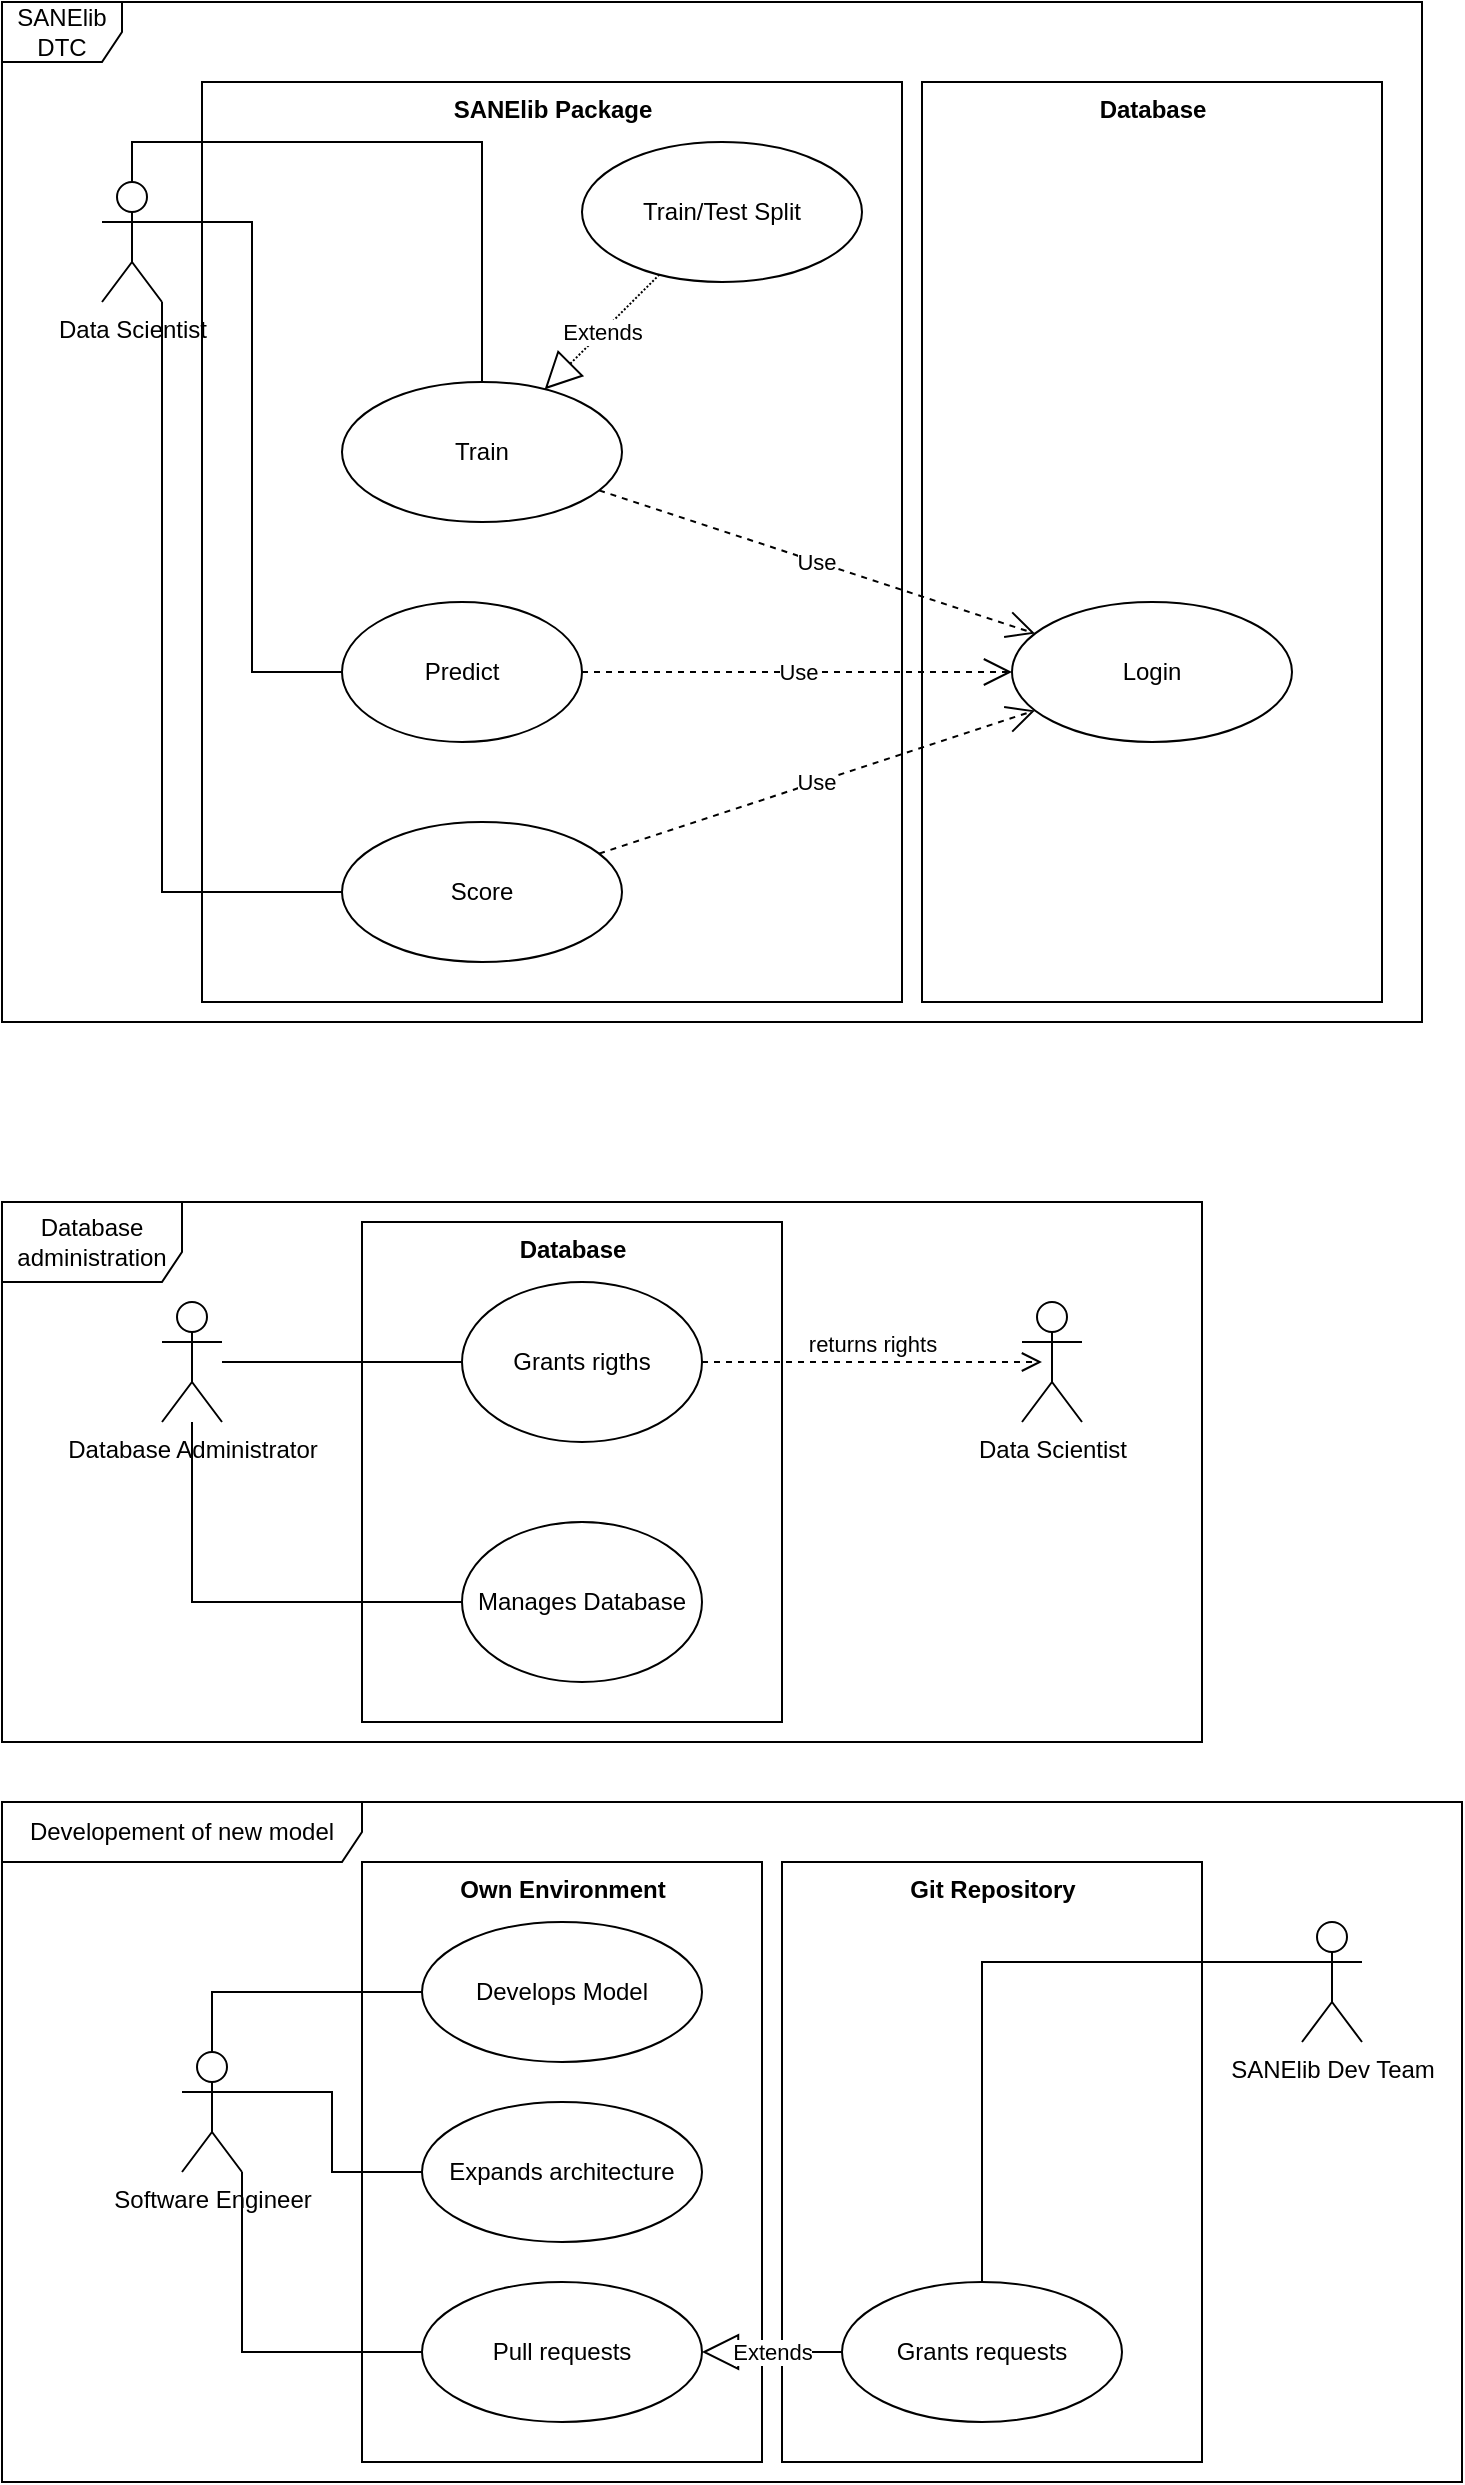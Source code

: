 <mxfile version="14.4.9" type="github">
  <diagram id="nkPKvmHnwkxYXrD0md_3" name="Page-1">
    <mxGraphModel dx="875" dy="683" grid="1" gridSize="10" guides="1" tooltips="1" connect="1" arrows="1" fold="1" page="1" pageScale="1" pageWidth="827" pageHeight="1169" math="0" shadow="0">
      <root>
        <mxCell id="0" />
        <mxCell id="1" parent="0" />
        <mxCell id="0H6CYzsqwwpuN_xPtlE3-65" value="Developement of new model" style="shape=umlFrame;whiteSpace=wrap;html=1;width=180;height=30;" vertex="1" parent="1">
          <mxGeometry x="30" y="920" width="730" height="340" as="geometry" />
        </mxCell>
        <mxCell id="0H6CYzsqwwpuN_xPtlE3-73" value="Git Repository" style="html=1;fontStyle=1;verticalAlign=top;" vertex="1" parent="1">
          <mxGeometry x="420" y="950" width="210" height="300" as="geometry" />
        </mxCell>
        <mxCell id="0H6CYzsqwwpuN_xPtlE3-72" value="Own Environment" style="html=1;fontStyle=1;verticalAlign=top;" vertex="1" parent="1">
          <mxGeometry x="210" y="950" width="200" height="300" as="geometry" />
        </mxCell>
        <mxCell id="0H6CYzsqwwpuN_xPtlE3-48" value="Database administration" style="shape=umlFrame;whiteSpace=wrap;html=1;width=90;height=40;" vertex="1" parent="1">
          <mxGeometry x="30" y="620" width="600" height="270" as="geometry" />
        </mxCell>
        <mxCell id="0H6CYzsqwwpuN_xPtlE3-71" value="Database" style="html=1;fontStyle=1;verticalAlign=top;" vertex="1" parent="1">
          <mxGeometry x="210" y="630" width="210" height="250" as="geometry" />
        </mxCell>
        <mxCell id="0H6CYzsqwwpuN_xPtlE3-69" value="Database" style="html=1;fontStyle=1;verticalAlign=top;" vertex="1" parent="1">
          <mxGeometry x="490" y="60" width="230" height="460" as="geometry" />
        </mxCell>
        <mxCell id="0H6CYzsqwwpuN_xPtlE3-20" value="SANElib DTC" style="shape=umlFrame;whiteSpace=wrap;html=1;" vertex="1" parent="1">
          <mxGeometry x="30" y="20" width="710" height="510" as="geometry" />
        </mxCell>
        <mxCell id="0H6CYzsqwwpuN_xPtlE3-67" value="SANElib Package" style="html=1;fontStyle=1;verticalAlign=top;" vertex="1" parent="1">
          <mxGeometry x="130" y="60" width="350" height="460" as="geometry" />
        </mxCell>
        <mxCell id="0H6CYzsqwwpuN_xPtlE3-17" style="edgeStyle=orthogonalEdgeStyle;rounded=0;orthogonalLoop=1;jettySize=auto;html=1;exitX=0.5;exitY=0;exitDx=0;exitDy=0;exitPerimeter=0;endArrow=none;endFill=0;" edge="1" parent="1" source="0H6CYzsqwwpuN_xPtlE3-1" target="0H6CYzsqwwpuN_xPtlE3-2">
          <mxGeometry relative="1" as="geometry" />
        </mxCell>
        <mxCell id="0H6CYzsqwwpuN_xPtlE3-18" style="edgeStyle=orthogonalEdgeStyle;rounded=0;orthogonalLoop=1;jettySize=auto;html=1;exitX=1;exitY=0.333;exitDx=0;exitDy=0;exitPerimeter=0;entryX=0;entryY=0.5;entryDx=0;entryDy=0;endArrow=none;endFill=0;" edge="1" parent="1" source="0H6CYzsqwwpuN_xPtlE3-1" target="0H6CYzsqwwpuN_xPtlE3-5">
          <mxGeometry relative="1" as="geometry" />
        </mxCell>
        <mxCell id="0H6CYzsqwwpuN_xPtlE3-19" style="edgeStyle=orthogonalEdgeStyle;rounded=0;orthogonalLoop=1;jettySize=auto;html=1;exitX=1;exitY=1;exitDx=0;exitDy=0;exitPerimeter=0;entryX=0;entryY=0.5;entryDx=0;entryDy=0;endArrow=none;endFill=0;" edge="1" parent="1" source="0H6CYzsqwwpuN_xPtlE3-1" target="0H6CYzsqwwpuN_xPtlE3-6">
          <mxGeometry relative="1" as="geometry" />
        </mxCell>
        <mxCell id="0H6CYzsqwwpuN_xPtlE3-1" value="Data Scientist" style="shape=umlActor;verticalLabelPosition=bottom;verticalAlign=top;html=1;outlineConnect=0;" vertex="1" parent="1">
          <mxGeometry x="80" y="110" width="30" height="60" as="geometry" />
        </mxCell>
        <mxCell id="0H6CYzsqwwpuN_xPtlE3-2" value="Train" style="ellipse;whiteSpace=wrap;html=1;" vertex="1" parent="1">
          <mxGeometry x="200" y="210" width="140" height="70" as="geometry" />
        </mxCell>
        <mxCell id="0H6CYzsqwwpuN_xPtlE3-5" value="Predict" style="ellipse;whiteSpace=wrap;html=1;" vertex="1" parent="1">
          <mxGeometry x="200" y="320" width="120" height="70" as="geometry" />
        </mxCell>
        <mxCell id="0H6CYzsqwwpuN_xPtlE3-6" value="Score" style="ellipse;whiteSpace=wrap;html=1;" vertex="1" parent="1">
          <mxGeometry x="200" y="430" width="140" height="70" as="geometry" />
        </mxCell>
        <mxCell id="0H6CYzsqwwpuN_xPtlE3-7" value="Train/Test Split" style="ellipse;whiteSpace=wrap;html=1;" vertex="1" parent="1">
          <mxGeometry x="320" y="90" width="140" height="70" as="geometry" />
        </mxCell>
        <mxCell id="0H6CYzsqwwpuN_xPtlE3-11" value="Extends" style="endArrow=block;endSize=16;endFill=0;html=1;dashed=1;dashPattern=1 1;" edge="1" parent="1" source="0H6CYzsqwwpuN_xPtlE3-7" target="0H6CYzsqwwpuN_xPtlE3-2">
          <mxGeometry width="160" relative="1" as="geometry">
            <mxPoint x="490" y="400" as="sourcePoint" />
            <mxPoint x="650" y="400" as="targetPoint" />
          </mxGeometry>
        </mxCell>
        <mxCell id="0H6CYzsqwwpuN_xPtlE3-33" value="Login" style="ellipse;whiteSpace=wrap;html=1;" vertex="1" parent="1">
          <mxGeometry x="535" y="320" width="140" height="70" as="geometry" />
        </mxCell>
        <mxCell id="0H6CYzsqwwpuN_xPtlE3-34" value="Use" style="endArrow=open;endSize=12;dashed=1;html=1;" edge="1" parent="1" source="0H6CYzsqwwpuN_xPtlE3-2" target="0H6CYzsqwwpuN_xPtlE3-33">
          <mxGeometry width="160" relative="1" as="geometry">
            <mxPoint x="500" y="290" as="sourcePoint" />
            <mxPoint x="660" y="290" as="targetPoint" />
            <Array as="points" />
          </mxGeometry>
        </mxCell>
        <mxCell id="0H6CYzsqwwpuN_xPtlE3-36" value="Use" style="endArrow=open;endSize=12;dashed=1;html=1;" edge="1" parent="1" source="0H6CYzsqwwpuN_xPtlE3-5" target="0H6CYzsqwwpuN_xPtlE3-33">
          <mxGeometry width="160" relative="1" as="geometry">
            <mxPoint x="560" y="400" as="sourcePoint" />
            <mxPoint x="720" y="400" as="targetPoint" />
          </mxGeometry>
        </mxCell>
        <mxCell id="0H6CYzsqwwpuN_xPtlE3-37" value="Use" style="endArrow=open;endSize=12;dashed=1;html=1;" edge="1" parent="1" source="0H6CYzsqwwpuN_xPtlE3-6" target="0H6CYzsqwwpuN_xPtlE3-33">
          <mxGeometry width="160" relative="1" as="geometry">
            <mxPoint x="560" y="400" as="sourcePoint" />
            <mxPoint x="720" y="400" as="targetPoint" />
          </mxGeometry>
        </mxCell>
        <mxCell id="0H6CYzsqwwpuN_xPtlE3-43" value="" style="edgeStyle=orthogonalEdgeStyle;rounded=0;orthogonalLoop=1;jettySize=auto;html=1;endArrow=none;endFill=0;" edge="1" parent="1" source="0H6CYzsqwwpuN_xPtlE3-39" target="0H6CYzsqwwpuN_xPtlE3-42">
          <mxGeometry relative="1" as="geometry" />
        </mxCell>
        <mxCell id="0H6CYzsqwwpuN_xPtlE3-45" value="" style="edgeStyle=orthogonalEdgeStyle;rounded=0;orthogonalLoop=1;jettySize=auto;html=1;endArrow=none;endFill=0;" edge="1" parent="1" source="0H6CYzsqwwpuN_xPtlE3-39" target="0H6CYzsqwwpuN_xPtlE3-44">
          <mxGeometry relative="1" as="geometry">
            <Array as="points">
              <mxPoint x="125" y="820" />
            </Array>
          </mxGeometry>
        </mxCell>
        <mxCell id="0H6CYzsqwwpuN_xPtlE3-39" value="Database Administrator" style="shape=umlActor;verticalLabelPosition=bottom;verticalAlign=top;html=1;" vertex="1" parent="1">
          <mxGeometry x="110" y="670" width="30" height="60" as="geometry" />
        </mxCell>
        <mxCell id="0H6CYzsqwwpuN_xPtlE3-42" value="Grants rigths" style="ellipse;whiteSpace=wrap;html=1;verticalAlign=middle;" vertex="1" parent="1">
          <mxGeometry x="260" y="660" width="120" height="80" as="geometry" />
        </mxCell>
        <mxCell id="0H6CYzsqwwpuN_xPtlE3-44" value="Manages Database" style="ellipse;whiteSpace=wrap;html=1;verticalAlign=middle;" vertex="1" parent="1">
          <mxGeometry x="260" y="780" width="120" height="80" as="geometry" />
        </mxCell>
        <mxCell id="0H6CYzsqwwpuN_xPtlE3-46" value="Data Scientist" style="shape=umlActor;verticalLabelPosition=bottom;verticalAlign=top;html=1;" vertex="1" parent="1">
          <mxGeometry x="540" y="670" width="30" height="60" as="geometry" />
        </mxCell>
        <mxCell id="0H6CYzsqwwpuN_xPtlE3-47" value="returns rights" style="html=1;verticalAlign=bottom;endArrow=open;dashed=1;endSize=8;exitX=1;exitY=0.5;exitDx=0;exitDy=0;entryX=0.333;entryY=0.5;entryDx=0;entryDy=0;entryPerimeter=0;" edge="1" parent="1" source="0H6CYzsqwwpuN_xPtlE3-42" target="0H6CYzsqwwpuN_xPtlE3-46">
          <mxGeometry relative="1" as="geometry">
            <mxPoint x="410" y="760" as="sourcePoint" />
            <mxPoint x="330" y="760" as="targetPoint" />
          </mxGeometry>
        </mxCell>
        <mxCell id="0H6CYzsqwwpuN_xPtlE3-61" style="edgeStyle=orthogonalEdgeStyle;rounded=0;orthogonalLoop=1;jettySize=auto;html=1;exitX=0.5;exitY=0;exitDx=0;exitDy=0;exitPerimeter=0;endArrow=none;endFill=0;" edge="1" parent="1" source="0H6CYzsqwwpuN_xPtlE3-49" target="0H6CYzsqwwpuN_xPtlE3-50">
          <mxGeometry relative="1" as="geometry" />
        </mxCell>
        <mxCell id="0H6CYzsqwwpuN_xPtlE3-63" style="edgeStyle=orthogonalEdgeStyle;rounded=0;orthogonalLoop=1;jettySize=auto;html=1;exitX=1;exitY=0.333;exitDx=0;exitDy=0;exitPerimeter=0;endArrow=none;endFill=0;" edge="1" parent="1" source="0H6CYzsqwwpuN_xPtlE3-49" target="0H6CYzsqwwpuN_xPtlE3-51">
          <mxGeometry relative="1" as="geometry" />
        </mxCell>
        <mxCell id="0H6CYzsqwwpuN_xPtlE3-64" style="edgeStyle=orthogonalEdgeStyle;rounded=0;orthogonalLoop=1;jettySize=auto;html=1;exitX=1;exitY=1;exitDx=0;exitDy=0;exitPerimeter=0;entryX=0;entryY=0.5;entryDx=0;entryDy=0;endArrow=none;endFill=0;" edge="1" parent="1" source="0H6CYzsqwwpuN_xPtlE3-49" target="0H6CYzsqwwpuN_xPtlE3-54">
          <mxGeometry relative="1" as="geometry" />
        </mxCell>
        <mxCell id="0H6CYzsqwwpuN_xPtlE3-49" value="Software Engineer" style="shape=umlActor;verticalLabelPosition=bottom;verticalAlign=top;html=1;" vertex="1" parent="1">
          <mxGeometry x="120" y="1045" width="30" height="60" as="geometry" />
        </mxCell>
        <mxCell id="0H6CYzsqwwpuN_xPtlE3-50" value="Develops Model" style="ellipse;whiteSpace=wrap;html=1;" vertex="1" parent="1">
          <mxGeometry x="240" y="980" width="140" height="70" as="geometry" />
        </mxCell>
        <mxCell id="0H6CYzsqwwpuN_xPtlE3-51" value="Expands architecture" style="ellipse;whiteSpace=wrap;html=1;" vertex="1" parent="1">
          <mxGeometry x="240" y="1070" width="140" height="70" as="geometry" />
        </mxCell>
        <mxCell id="0H6CYzsqwwpuN_xPtlE3-54" value="Pull requests" style="ellipse;whiteSpace=wrap;html=1;" vertex="1" parent="1">
          <mxGeometry x="240" y="1160" width="140" height="70" as="geometry" />
        </mxCell>
        <mxCell id="0H6CYzsqwwpuN_xPtlE3-57" value="Grants requests" style="ellipse;whiteSpace=wrap;html=1;" vertex="1" parent="1">
          <mxGeometry x="450" y="1160" width="140" height="70" as="geometry" />
        </mxCell>
        <mxCell id="0H6CYzsqwwpuN_xPtlE3-58" value="Extends" style="endArrow=block;endSize=16;endFill=0;html=1;" edge="1" parent="1" source="0H6CYzsqwwpuN_xPtlE3-57" target="0H6CYzsqwwpuN_xPtlE3-54">
          <mxGeometry width="160" relative="1" as="geometry">
            <mxPoint x="230" y="1210" as="sourcePoint" />
            <mxPoint x="390" y="1210" as="targetPoint" />
          </mxGeometry>
        </mxCell>
        <mxCell id="0H6CYzsqwwpuN_xPtlE3-60" style="edgeStyle=orthogonalEdgeStyle;rounded=0;orthogonalLoop=1;jettySize=auto;html=1;exitX=0;exitY=0.333;exitDx=0;exitDy=0;exitPerimeter=0;endArrow=none;endFill=0;" edge="1" parent="1" source="0H6CYzsqwwpuN_xPtlE3-59" target="0H6CYzsqwwpuN_xPtlE3-57">
          <mxGeometry relative="1" as="geometry" />
        </mxCell>
        <mxCell id="0H6CYzsqwwpuN_xPtlE3-59" value="SANElib Dev Team" style="shape=umlActor;verticalLabelPosition=bottom;verticalAlign=top;html=1;" vertex="1" parent="1">
          <mxGeometry x="680" y="980" width="30" height="60" as="geometry" />
        </mxCell>
      </root>
    </mxGraphModel>
  </diagram>
</mxfile>
